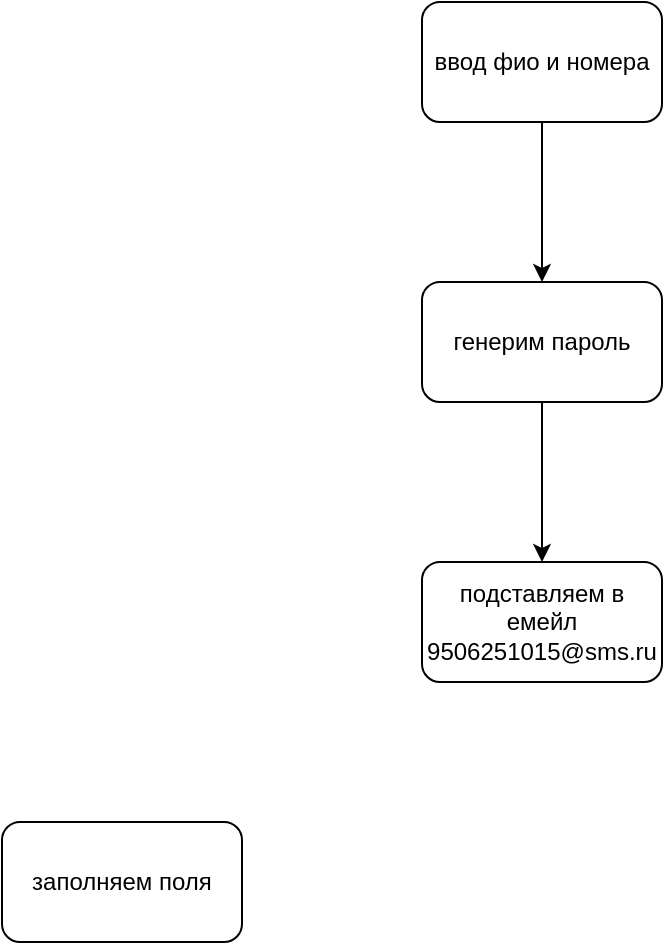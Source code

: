 <mxfile version="14.7.3" type="github">
  <diagram id="ToOjBC1Id_yxoeAMBEmB" name="Page-1">
    <mxGraphModel dx="1360" dy="802" grid="1" gridSize="10" guides="1" tooltips="1" connect="1" arrows="1" fold="1" page="1" pageScale="1" pageWidth="827" pageHeight="1169" math="0" shadow="0">
      <root>
        <mxCell id="0" />
        <mxCell id="1" parent="0" />
        <mxCell id="621J0vIKwAmu1t2EWcD7-5" value="" style="edgeStyle=orthogonalEdgeStyle;rounded=0;orthogonalLoop=1;jettySize=auto;html=1;" edge="1" parent="1" source="621J0vIKwAmu1t2EWcD7-1" target="621J0vIKwAmu1t2EWcD7-4">
          <mxGeometry relative="1" as="geometry" />
        </mxCell>
        <mxCell id="621J0vIKwAmu1t2EWcD7-1" value="ввод фио и номера&lt;br&gt;" style="rounded=1;whiteSpace=wrap;html=1;" vertex="1" parent="1">
          <mxGeometry x="400" y="170" width="120" height="60" as="geometry" />
        </mxCell>
        <mxCell id="621J0vIKwAmu1t2EWcD7-2" value="заполняем поля" style="rounded=1;whiteSpace=wrap;html=1;" vertex="1" parent="1">
          <mxGeometry x="190" y="580" width="120" height="60" as="geometry" />
        </mxCell>
        <mxCell id="621J0vIKwAmu1t2EWcD7-7" value="" style="edgeStyle=orthogonalEdgeStyle;rounded=0;orthogonalLoop=1;jettySize=auto;html=1;" edge="1" parent="1" source="621J0vIKwAmu1t2EWcD7-4" target="621J0vIKwAmu1t2EWcD7-6">
          <mxGeometry relative="1" as="geometry" />
        </mxCell>
        <mxCell id="621J0vIKwAmu1t2EWcD7-4" value="генерим пароль" style="rounded=1;whiteSpace=wrap;html=1;" vertex="1" parent="1">
          <mxGeometry x="400" y="310" width="120" height="60" as="geometry" />
        </mxCell>
        <mxCell id="621J0vIKwAmu1t2EWcD7-6" value="подставляем в емейл 9506251015@sms.ru" style="rounded=1;whiteSpace=wrap;html=1;" vertex="1" parent="1">
          <mxGeometry x="400" y="450" width="120" height="60" as="geometry" />
        </mxCell>
      </root>
    </mxGraphModel>
  </diagram>
</mxfile>
